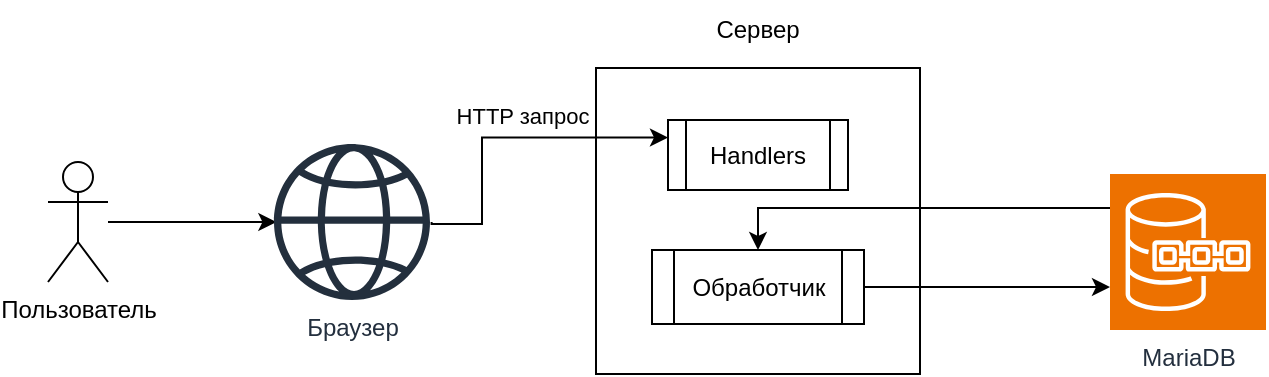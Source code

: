 <mxfile version="21.7.5" type="device">
  <diagram name="Страница — 1" id="Q1fVZdqcfoiv7orIljOk">
    <mxGraphModel dx="980" dy="574" grid="0" gridSize="10" guides="1" tooltips="1" connect="1" arrows="1" fold="1" page="1" pageScale="1" pageWidth="827" pageHeight="1169" background="#ffffff" math="0" shadow="0">
      <root>
        <mxCell id="0" />
        <mxCell id="1" parent="0" />
        <mxCell id="Xq415jQRzl1JTuILEoNX-8" style="edgeStyle=orthogonalEdgeStyle;rounded=0;orthogonalLoop=1;jettySize=auto;html=1;" edge="1" parent="1" source="Xq415jQRzl1JTuILEoNX-2">
          <mxGeometry relative="1" as="geometry">
            <mxPoint x="216.189" y="435" as="targetPoint" />
          </mxGeometry>
        </mxCell>
        <mxCell id="Xq415jQRzl1JTuILEoNX-2" value="Пользователь" style="shape=umlActor;verticalLabelPosition=bottom;verticalAlign=top;html=1;outlineConnect=0;fillColor=default;" vertex="1" parent="1">
          <mxGeometry x="102" y="405" width="30" height="60" as="geometry" />
        </mxCell>
        <mxCell id="Xq415jQRzl1JTuILEoNX-11" style="edgeStyle=orthogonalEdgeStyle;rounded=0;orthogonalLoop=1;jettySize=auto;html=1;entryX=0.5;entryY=0;entryDx=0;entryDy=0;" edge="1" parent="1" source="Xq415jQRzl1JTuILEoNX-4" target="Xq415jQRzl1JTuILEoNX-18">
          <mxGeometry relative="1" as="geometry">
            <mxPoint x="577" y="388" as="targetPoint" />
            <Array as="points">
              <mxPoint x="457" y="428" />
            </Array>
          </mxGeometry>
        </mxCell>
        <mxCell id="Xq415jQRzl1JTuILEoNX-4" value="MariaDB" style="sketch=0;points=[[0,0,0],[0.25,0,0],[0.5,0,0],[0.75,0,0],[1,0,0],[0,1,0],[0.25,1,0],[0.5,1,0],[0.75,1,0],[1,1,0],[0,0.25,0],[0,0.5,0],[0,0.75,0],[1,0.25,0],[1,0.5,0],[1,0.75,0]];outlineConnect=0;fontColor=#232F3E;fillColor=#ED7100;strokeColor=#ffffff;dashed=0;verticalLabelPosition=bottom;verticalAlign=top;align=center;html=1;fontSize=12;fontStyle=0;aspect=fixed;shape=mxgraph.aws4.resourceIcon;resIcon=mxgraph.aws4.quantum_ledger_database;" vertex="1" parent="1">
          <mxGeometry x="633" y="411" width="78" height="78" as="geometry" />
        </mxCell>
        <mxCell id="Xq415jQRzl1JTuILEoNX-9" style="edgeStyle=orthogonalEdgeStyle;rounded=0;orthogonalLoop=1;jettySize=auto;html=1;entryX=0;entryY=0.25;entryDx=0;entryDy=0;" edge="1" parent="1" target="Xq415jQRzl1JTuILEoNX-16">
          <mxGeometry relative="1" as="geometry">
            <mxPoint x="293.811" y="435" as="sourcePoint" />
            <mxPoint x="375" y="435" as="targetPoint" />
            <Array as="points">
              <mxPoint x="294" y="436" />
              <mxPoint x="319" y="436" />
              <mxPoint x="319" y="393" />
            </Array>
          </mxGeometry>
        </mxCell>
        <mxCell id="Xq415jQRzl1JTuILEoNX-13" value="HTTP запрос" style="edgeLabel;html=1;align=center;verticalAlign=middle;resizable=0;points=[];" vertex="1" connectable="0" parent="Xq415jQRzl1JTuILEoNX-9">
          <mxGeometry x="-0.12" y="1" relative="1" as="geometry">
            <mxPoint x="18" y="-10" as="offset" />
          </mxGeometry>
        </mxCell>
        <mxCell id="Xq415jQRzl1JTuILEoNX-10" style="edgeStyle=orthogonalEdgeStyle;rounded=0;orthogonalLoop=1;jettySize=auto;html=1;exitX=1;exitY=0.5;exitDx=0;exitDy=0;" edge="1" parent="1" source="Xq415jQRzl1JTuILEoNX-18" target="Xq415jQRzl1JTuILEoNX-4">
          <mxGeometry relative="1" as="geometry">
            <mxPoint x="541" y="465" as="sourcePoint" />
            <mxPoint x="632" y="454" as="targetPoint" />
            <Array as="points">
              <mxPoint x="604" y="468" />
              <mxPoint x="604" y="468" />
            </Array>
          </mxGeometry>
        </mxCell>
        <mxCell id="Xq415jQRzl1JTuILEoNX-12" value="Браузер" style="sketch=0;outlineConnect=0;fontColor=#232F3E;gradientColor=none;fillColor=#232F3D;strokeColor=none;dashed=0;verticalLabelPosition=bottom;verticalAlign=top;align=center;html=1;fontSize=12;fontStyle=0;aspect=fixed;pointerEvents=1;shape=mxgraph.aws4.globe;" vertex="1" parent="1">
          <mxGeometry x="215" y="396" width="78" height="78" as="geometry" />
        </mxCell>
        <mxCell id="Xq415jQRzl1JTuILEoNX-15" value="" style="rounded=0;whiteSpace=wrap;html=1;fillColor=none;" vertex="1" parent="1">
          <mxGeometry x="376" y="358" width="162" height="153" as="geometry" />
        </mxCell>
        <mxCell id="Xq415jQRzl1JTuILEoNX-16" value="Handlers" style="shape=process;whiteSpace=wrap;html=1;backgroundOutline=1;" vertex="1" parent="1">
          <mxGeometry x="412" y="384" width="90" height="35" as="geometry" />
        </mxCell>
        <mxCell id="Xq415jQRzl1JTuILEoNX-17" value="Сервер" style="text;html=1;strokeColor=none;fillColor=none;align=center;verticalAlign=middle;whiteSpace=wrap;rounded=0;" vertex="1" parent="1">
          <mxGeometry x="427" y="324" width="60" height="30" as="geometry" />
        </mxCell>
        <mxCell id="Xq415jQRzl1JTuILEoNX-18" value="Обработчик" style="shape=process;whiteSpace=wrap;html=1;backgroundOutline=1;" vertex="1" parent="1">
          <mxGeometry x="404" y="449" width="106" height="37" as="geometry" />
        </mxCell>
      </root>
    </mxGraphModel>
  </diagram>
</mxfile>
